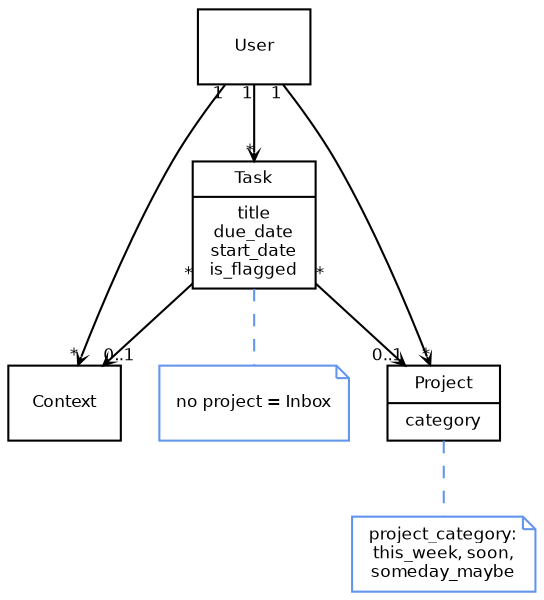 // How to generate the SVG file:
// dot -Tsvg -odoc/domain_model/gethdo-domain-model.svg doc/domain_model/gethdo-domain-model.dot
digraph GethdoDomainModel {

  //
  // Layout basics
  //

  fontname = "Bitstream Vera Sans, Arial"
  fontsize = 8

  node [
    fontname = "Bitstream Vera Sans, Arial"
    fontsize = 8
    shape = "record"
  ]

  edge [
    fontname = "Bitstream Vera Sans, Arial"
    fontsize = 8
  ]


  //
  // Entities
  //

   Context [label = "Context"]
   Project [label = "{Project | category}"]
   Task    [label = "{Task | title\ndue_date\nstart_date\nis_flagged}"]
   User    [label = "User"]


  //
  // Relations without labels
  //

  edge [
    label = ""
    arrowtail = ""
    dir = ""
    arrowhead = "open"
    arrowsize = .4
  ]

  User -> Context [taillabel="1"    headlabel="*"]
  User -> Project [taillabel="1"    headlabel="*"]
  User -> Task    [taillabel="1"    headlabel="*"]
  Task -> Context [taillabel="*"    headlabel="0..1"]
  Task -> Project [taillabel="*"    headlabel="0..1"]


  //
  // Relations with labels
  //

  edge [
    arrowtail = ""
    dir = ""
  ]


  //
  // Inheritance
  //

  edge [
    taillabel = ""
    headlabel = ""
    arrowtail = "empty"
    dir = "back"
    label = ""
    arrowsize = 1
  ]


  //
  // Notes
  //

  node [
    fontname = "Bitstream Vera Sans, Arial"
    fontsize = 8
    shape = "note"
    style = filled
    color = cornflowerblue
    fillcolor = white
 ]

  edge [
    style = dashed
    arrowtail = "none"
    arrowhead = "none"
    label = ""
    color = cornflowerblue
  ]

  Note_Project [label = "project_category:\nthis_week, soon,\nsomeday_maybe"]
  Project -> Note_Project

  Note_Task [label = "no project = Inbox"]
  Task -> Note_Task


  //
  // Invisible edges to improve the layout
  //

  edge [
    style = invis
    label = ""
  ]


  //
  // Questions
  //

  node [
    fontname = "Bitstream Vera Sans, Arial"
    fontsize = 8
    shape = ellipse
    style = filled
    color = orange
  ]

  edge [
    style = dashed
    arrowtail = "none"
    arrowhead = "none"
    label = ""
    color = orange
  ]

}